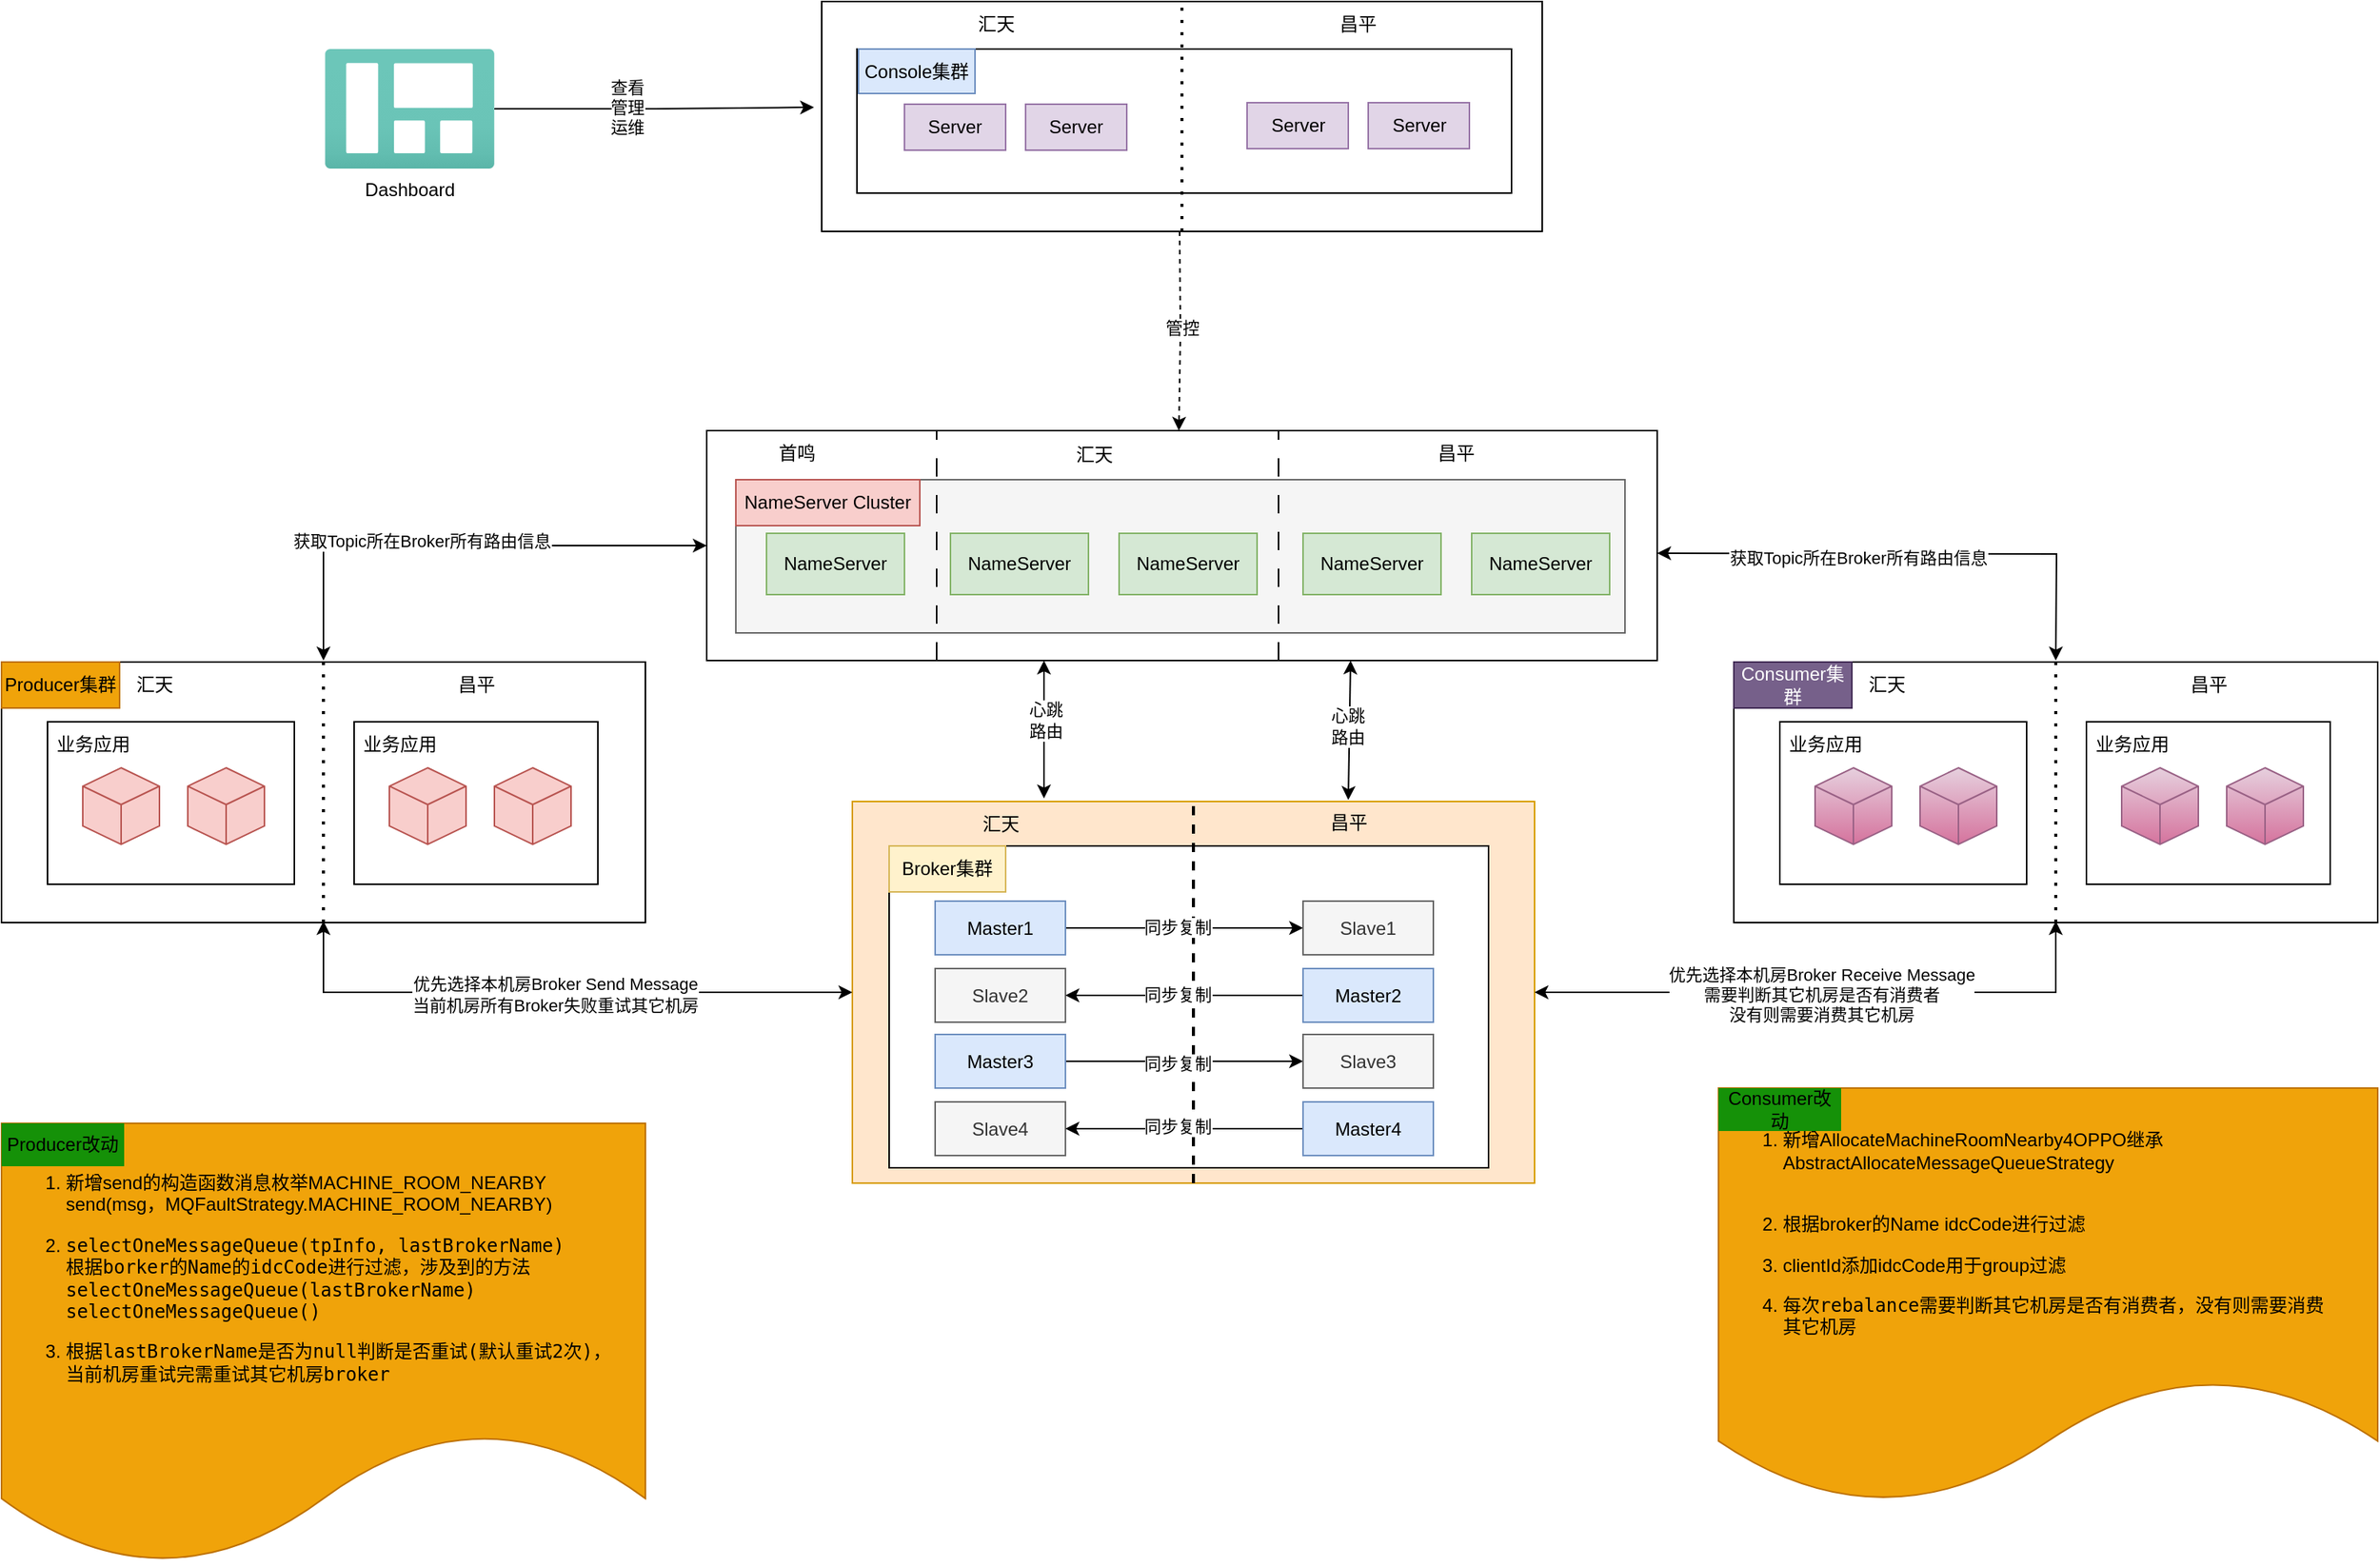 <mxfile version="24.5.2" type="github">
  <diagram name="第 1 页" id="2XR303NfXYFgoQkDeR8G">
    <mxGraphModel dx="2420" dy="1947" grid="1" gridSize="10" guides="1" tooltips="1" connect="1" arrows="1" fold="1" page="1" pageScale="1" pageWidth="827" pageHeight="1169" math="0" shadow="0">
      <root>
        <mxCell id="0" />
        <mxCell id="1" parent="0" />
        <mxCell id="_uqq0Gr17QkH30L-0Scp-60" value="" style="rounded=0;whiteSpace=wrap;html=1;" parent="1" vertex="1">
          <mxGeometry x="-340" y="211" width="420" height="170" as="geometry" />
        </mxCell>
        <mxCell id="UYfxn2uQiFY9sQeeJO1W-2" value="" style="rounded=0;whiteSpace=wrap;html=1;" parent="1" vertex="1">
          <mxGeometry x="120" y="60" width="620" height="150" as="geometry" />
        </mxCell>
        <mxCell id="UYfxn2uQiFY9sQeeJO1W-11" value="首鸣" style="text;html=1;strokeColor=none;fillColor=none;align=center;verticalAlign=middle;whiteSpace=wrap;rounded=0;" parent="1" vertex="1">
          <mxGeometry x="149" y="60" width="60" height="30" as="geometry" />
        </mxCell>
        <mxCell id="UYfxn2uQiFY9sQeeJO1W-12" value="汇天" style="text;html=1;strokeColor=none;fillColor=none;align=center;verticalAlign=middle;whiteSpace=wrap;rounded=0;" parent="1" vertex="1">
          <mxGeometry x="343" y="61" width="60" height="30" as="geometry" />
        </mxCell>
        <mxCell id="UYfxn2uQiFY9sQeeJO1W-13" value="昌平" style="text;html=1;strokeColor=none;fillColor=none;align=center;verticalAlign=middle;whiteSpace=wrap;rounded=0;" parent="1" vertex="1">
          <mxGeometry x="579" y="60" width="60" height="30" as="geometry" />
        </mxCell>
        <mxCell id="UYfxn2uQiFY9sQeeJO1W-14" value="" style="rounded=0;whiteSpace=wrap;html=1;fillColor=#f5f5f5;fontColor=#333333;strokeColor=#666666;" parent="1" vertex="1">
          <mxGeometry x="139" y="92" width="580" height="100" as="geometry" />
        </mxCell>
        <mxCell id="UYfxn2uQiFY9sQeeJO1W-15" value="NameServer" style="rounded=0;whiteSpace=wrap;html=1;fillColor=#d5e8d4;strokeColor=#82b366;" parent="1" vertex="1">
          <mxGeometry x="159" y="127" width="90" height="40" as="geometry" />
        </mxCell>
        <mxCell id="UYfxn2uQiFY9sQeeJO1W-16" value="NameServer" style="rounded=0;whiteSpace=wrap;html=1;fillColor=#d5e8d4;strokeColor=#82b366;" parent="1" vertex="1">
          <mxGeometry x="279" y="127" width="90" height="40" as="geometry" />
        </mxCell>
        <mxCell id="UYfxn2uQiFY9sQeeJO1W-17" value="NameServer" style="rounded=0;whiteSpace=wrap;html=1;fillColor=#d5e8d4;strokeColor=#82b366;" parent="1" vertex="1">
          <mxGeometry x="509" y="127" width="90" height="40" as="geometry" />
        </mxCell>
        <mxCell id="UYfxn2uQiFY9sQeeJO1W-18" value="NameServer Cluster" style="text;html=1;strokeColor=#b85450;fillColor=#f8cecc;align=center;verticalAlign=middle;whiteSpace=wrap;rounded=0;" parent="1" vertex="1">
          <mxGeometry x="139" y="92" width="120" height="30" as="geometry" />
        </mxCell>
        <mxCell id="UYfxn2uQiFY9sQeeJO1W-19" value="NameServer" style="rounded=0;whiteSpace=wrap;html=1;fillColor=#d5e8d4;strokeColor=#82b366;" parent="1" vertex="1">
          <mxGeometry x="389" y="127" width="90" height="40" as="geometry" />
        </mxCell>
        <mxCell id="UYfxn2uQiFY9sQeeJO1W-20" value="NameServer" style="rounded=0;whiteSpace=wrap;html=1;fillColor=#d5e8d4;strokeColor=#82b366;" parent="1" vertex="1">
          <mxGeometry x="619" y="127" width="90" height="40" as="geometry" />
        </mxCell>
        <mxCell id="UYfxn2uQiFY9sQeeJO1W-24" value="" style="rounded=0;whiteSpace=wrap;html=1;fillColor=#ffe6cc;strokeColor=#d79b00;" parent="1" vertex="1">
          <mxGeometry x="215" y="302" width="445" height="249" as="geometry" />
        </mxCell>
        <mxCell id="UYfxn2uQiFY9sQeeJO1W-9" value="" style="endArrow=none;dashed=1;html=1;rounded=0;dashPattern=12 12;" parent="1" edge="1">
          <mxGeometry width="50" height="50" relative="1" as="geometry">
            <mxPoint x="270" y="210" as="sourcePoint" />
            <mxPoint x="270" y="60" as="targetPoint" />
          </mxGeometry>
        </mxCell>
        <mxCell id="UYfxn2uQiFY9sQeeJO1W-7" value="" style="endArrow=none;dashed=1;html=1;rounded=0;dashPattern=12 12;" parent="1" edge="1">
          <mxGeometry width="50" height="50" relative="1" as="geometry">
            <mxPoint x="493" y="210" as="sourcePoint" />
            <mxPoint x="493" y="60" as="targetPoint" />
          </mxGeometry>
        </mxCell>
        <mxCell id="_uqq0Gr17QkH30L-0Scp-15" value="" style="rounded=0;whiteSpace=wrap;html=1;" parent="1" vertex="1">
          <mxGeometry x="239" y="331" width="391" height="210" as="geometry" />
        </mxCell>
        <mxCell id="_uqq0Gr17QkH30L-0Scp-13" value="" style="endArrow=none;dashed=1;html=1;strokeWidth=2;rounded=0;entryX=0.5;entryY=0;entryDx=0;entryDy=0;exitX=0.5;exitY=1;exitDx=0;exitDy=0;" parent="1" source="UYfxn2uQiFY9sQeeJO1W-24" target="UYfxn2uQiFY9sQeeJO1W-24" edge="1">
          <mxGeometry width="50" height="50" relative="1" as="geometry">
            <mxPoint x="329" y="372" as="sourcePoint" />
            <mxPoint x="369" y="332" as="targetPoint" />
          </mxGeometry>
        </mxCell>
        <mxCell id="UYfxn2uQiFY9sQeeJO1W-31" style="edgeStyle=orthogonalEdgeStyle;rounded=0;orthogonalLoop=1;jettySize=auto;html=1;exitX=1;exitY=0.5;exitDx=0;exitDy=0;entryX=0;entryY=0.5;entryDx=0;entryDy=0;" parent="1" source="UYfxn2uQiFY9sQeeJO1W-27" target="UYfxn2uQiFY9sQeeJO1W-28" edge="1">
          <mxGeometry relative="1" as="geometry" />
        </mxCell>
        <mxCell id="_uqq0Gr17QkH30L-0Scp-97" value="同步复制" style="edgeLabel;html=1;align=center;verticalAlign=middle;resizable=0;points=[];" parent="UYfxn2uQiFY9sQeeJO1W-31" vertex="1" connectable="0">
          <mxGeometry x="-0.061" y="1" relative="1" as="geometry">
            <mxPoint as="offset" />
          </mxGeometry>
        </mxCell>
        <mxCell id="UYfxn2uQiFY9sQeeJO1W-27" value="Master1" style="rounded=0;whiteSpace=wrap;html=1;fillColor=#dae8fc;strokeColor=#6c8ebf;" parent="1" vertex="1">
          <mxGeometry x="269" y="367" width="85" height="35" as="geometry" />
        </mxCell>
        <mxCell id="UYfxn2uQiFY9sQeeJO1W-28" value="Slave1" style="rounded=0;whiteSpace=wrap;html=1;fillColor=#f5f5f5;strokeColor=#666666;fontColor=#333333;" parent="1" vertex="1">
          <mxGeometry x="509" y="367" width="85" height="35" as="geometry" />
        </mxCell>
        <mxCell id="UYfxn2uQiFY9sQeeJO1W-29" value="Slave2" style="rounded=0;whiteSpace=wrap;html=1;fillColor=#f5f5f5;fontColor=#333333;strokeColor=#666666;" parent="1" vertex="1">
          <mxGeometry x="269" y="411" width="85" height="35" as="geometry" />
        </mxCell>
        <mxCell id="UYfxn2uQiFY9sQeeJO1W-32" value="" style="edgeStyle=orthogonalEdgeStyle;rounded=0;orthogonalLoop=1;jettySize=auto;html=1;" parent="1" source="UYfxn2uQiFY9sQeeJO1W-30" target="UYfxn2uQiFY9sQeeJO1W-29" edge="1">
          <mxGeometry relative="1" as="geometry" />
        </mxCell>
        <mxCell id="_uqq0Gr17QkH30L-0Scp-98" value="同步复制" style="edgeLabel;html=1;align=center;verticalAlign=middle;resizable=0;points=[];" parent="UYfxn2uQiFY9sQeeJO1W-32" vertex="1" connectable="0">
          <mxGeometry x="0.061" y="-1" relative="1" as="geometry">
            <mxPoint as="offset" />
          </mxGeometry>
        </mxCell>
        <mxCell id="UYfxn2uQiFY9sQeeJO1W-30" value="Master2" style="rounded=0;whiteSpace=wrap;html=1;fillColor=#dae8fc;strokeColor=#6c8ebf;" parent="1" vertex="1">
          <mxGeometry x="509" y="411" width="85" height="35" as="geometry" />
        </mxCell>
        <mxCell id="UYfxn2uQiFY9sQeeJO1W-34" value="Broker集群" style="text;html=1;strokeColor=#d6b656;fillColor=#fff2cc;align=center;verticalAlign=middle;whiteSpace=wrap;rounded=0;" parent="1" vertex="1">
          <mxGeometry x="239" y="331" width="76" height="30" as="geometry" />
        </mxCell>
        <mxCell id="_uqq0Gr17QkH30L-0Scp-16" value="汇天" style="text;html=1;align=center;verticalAlign=middle;whiteSpace=wrap;rounded=0;" parent="1" vertex="1">
          <mxGeometry x="282" y="302" width="60" height="30" as="geometry" />
        </mxCell>
        <mxCell id="_uqq0Gr17QkH30L-0Scp-17" value="昌平" style="text;html=1;align=center;verticalAlign=middle;whiteSpace=wrap;rounded=0;" parent="1" vertex="1">
          <mxGeometry x="509" y="301" width="60" height="30" as="geometry" />
        </mxCell>
        <mxCell id="_uqq0Gr17QkH30L-0Scp-27" value="" style="rounded=0;whiteSpace=wrap;html=1;" parent="1" vertex="1">
          <mxGeometry x="195" y="-220" width="470" height="150" as="geometry" />
        </mxCell>
        <mxCell id="_uqq0Gr17QkH30L-0Scp-28" value="" style="endArrow=none;dashed=1;html=1;dashPattern=1 3;strokeWidth=2;rounded=0;" parent="1" source="_uqq0Gr17QkH30L-0Scp-27" edge="1">
          <mxGeometry width="50" height="50" relative="1" as="geometry">
            <mxPoint x="385" y="-170" as="sourcePoint" />
            <mxPoint x="435" y="-220" as="targetPoint" />
          </mxGeometry>
        </mxCell>
        <mxCell id="_uqq0Gr17QkH30L-0Scp-29" value="汇天" style="text;html=1;align=center;verticalAlign=middle;whiteSpace=wrap;rounded=0;" parent="1" vertex="1">
          <mxGeometry x="279" y="-220" width="60" height="30" as="geometry" />
        </mxCell>
        <mxCell id="_uqq0Gr17QkH30L-0Scp-30" value="昌平" style="text;html=1;align=center;verticalAlign=middle;whiteSpace=wrap;rounded=0;" parent="1" vertex="1">
          <mxGeometry x="515" y="-220" width="60" height="30" as="geometry" />
        </mxCell>
        <mxCell id="_uqq0Gr17QkH30L-0Scp-31" value="" style="rounded=0;whiteSpace=wrap;html=1;" parent="1" vertex="1">
          <mxGeometry x="218" y="-189" width="427" height="94" as="geometry" />
        </mxCell>
        <mxCell id="_uqq0Gr17QkH30L-0Scp-32" value="" style="endArrow=none;dashed=1;html=1;dashPattern=1 3;strokeWidth=2;rounded=0;exitX=0.5;exitY=1;exitDx=0;exitDy=0;entryX=0.5;entryY=0;entryDx=0;entryDy=0;" parent="1" source="_uqq0Gr17QkH30L-0Scp-27" target="_uqq0Gr17QkH30L-0Scp-27" edge="1">
          <mxGeometry width="50" height="50" relative="1" as="geometry">
            <mxPoint x="375" y="-160" as="sourcePoint" />
            <mxPoint x="425" y="-210" as="targetPoint" />
          </mxGeometry>
        </mxCell>
        <mxCell id="_uqq0Gr17QkH30L-0Scp-33" value="Console集群" style="rounded=0;whiteSpace=wrap;html=1;fillColor=#dae8fc;strokeColor=#6c8ebf;" parent="1" vertex="1">
          <mxGeometry x="219" y="-189" width="76" height="29" as="geometry" />
        </mxCell>
        <mxCell id="_uqq0Gr17QkH30L-0Scp-34" value="Server" style="rounded=0;whiteSpace=wrap;html=1;fillColor=#e1d5e7;strokeColor=#9673a6;" parent="1" vertex="1">
          <mxGeometry x="249" y="-153" width="66" height="30" as="geometry" />
        </mxCell>
        <mxCell id="_uqq0Gr17QkH30L-0Scp-35" value="Server" style="rounded=0;whiteSpace=wrap;html=1;fillColor=#e1d5e7;strokeColor=#9673a6;" parent="1" vertex="1">
          <mxGeometry x="328" y="-153" width="66" height="30" as="geometry" />
        </mxCell>
        <mxCell id="_uqq0Gr17QkH30L-0Scp-36" value="Server" style="rounded=0;whiteSpace=wrap;html=1;fillColor=#e1d5e7;strokeColor=#9673a6;" parent="1" vertex="1">
          <mxGeometry x="472.5" y="-154" width="66" height="30" as="geometry" />
        </mxCell>
        <mxCell id="_uqq0Gr17QkH30L-0Scp-37" value="Server" style="rounded=0;whiteSpace=wrap;html=1;fillColor=#e1d5e7;strokeColor=#9673a6;" parent="1" vertex="1">
          <mxGeometry x="551.5" y="-154" width="66" height="30" as="geometry" />
        </mxCell>
        <mxCell id="_uqq0Gr17QkH30L-0Scp-38" style="edgeStyle=orthogonalEdgeStyle;rounded=0;orthogonalLoop=1;jettySize=auto;html=1;exitX=0.25;exitY=1;exitDx=0;exitDy=0;dashed=1;" parent="1" edge="1">
          <mxGeometry relative="1" as="geometry">
            <mxPoint x="428" y="60" as="targetPoint" />
            <mxPoint x="428.5" y="-70" as="sourcePoint" />
          </mxGeometry>
        </mxCell>
        <mxCell id="_uqq0Gr17QkH30L-0Scp-41" value="管控" style="edgeLabel;html=1;align=center;verticalAlign=middle;resizable=0;points=[];" parent="_uqq0Gr17QkH30L-0Scp-38" vertex="1" connectable="0">
          <mxGeometry x="-0.218" y="1" relative="1" as="geometry">
            <mxPoint y="12" as="offset" />
          </mxGeometry>
        </mxCell>
        <mxCell id="_uqq0Gr17QkH30L-0Scp-45" value="" style="endArrow=classic;startArrow=classic;html=1;rounded=0;" parent="1" edge="1">
          <mxGeometry width="50" height="50" relative="1" as="geometry">
            <mxPoint x="340" y="300" as="sourcePoint" />
            <mxPoint x="340" y="210" as="targetPoint" />
          </mxGeometry>
        </mxCell>
        <mxCell id="_uqq0Gr17QkH30L-0Scp-50" value="心跳&lt;br&gt;路由" style="edgeLabel;html=1;align=center;verticalAlign=middle;resizable=0;points=[];" parent="_uqq0Gr17QkH30L-0Scp-45" vertex="1" connectable="0">
          <mxGeometry x="0.15" y="-3" relative="1" as="geometry">
            <mxPoint x="-2" as="offset" />
          </mxGeometry>
        </mxCell>
        <mxCell id="_uqq0Gr17QkH30L-0Scp-48" value="" style="endArrow=classic;startArrow=classic;html=1;rounded=0;" parent="1" edge="1">
          <mxGeometry width="50" height="50" relative="1" as="geometry">
            <mxPoint x="538.5" y="301" as="sourcePoint" />
            <mxPoint x="540" y="210" as="targetPoint" />
          </mxGeometry>
        </mxCell>
        <mxCell id="_uqq0Gr17QkH30L-0Scp-51" value="心跳&lt;br&gt;路由" style="edgeLabel;html=1;align=center;verticalAlign=middle;resizable=0;points=[];" parent="_uqq0Gr17QkH30L-0Scp-48" vertex="1" connectable="0">
          <mxGeometry x="0.077" y="-1" relative="1" as="geometry">
            <mxPoint x="-3" y="1" as="offset" />
          </mxGeometry>
        </mxCell>
        <mxCell id="_uqq0Gr17QkH30L-0Scp-52" value="" style="rounded=0;whiteSpace=wrap;html=1;" parent="1" vertex="1">
          <mxGeometry x="-310" y="250" width="161" height="106" as="geometry" />
        </mxCell>
        <mxCell id="_uqq0Gr17QkH30L-0Scp-53" value="" style="html=1;shape=mxgraph.basic.isocube;isoAngle=15;fillColor=#f8cecc;strokeColor=#b85450;" parent="1" vertex="1">
          <mxGeometry x="-218.5" y="280" width="50" height="50" as="geometry" />
        </mxCell>
        <mxCell id="_uqq0Gr17QkH30L-0Scp-54" value="" style="html=1;shape=mxgraph.basic.isocube;isoAngle=15;fillColor=#f8cecc;strokeColor=#b85450;" parent="1" vertex="1">
          <mxGeometry x="-287" y="280" width="50" height="50" as="geometry" />
        </mxCell>
        <mxCell id="_uqq0Gr17QkH30L-0Scp-55" value="" style="rounded=0;whiteSpace=wrap;html=1;" parent="1" vertex="1">
          <mxGeometry x="-110" y="250" width="159" height="106" as="geometry" />
        </mxCell>
        <mxCell id="_uqq0Gr17QkH30L-0Scp-56" value="" style="html=1;shape=mxgraph.basic.isocube;isoAngle=15;fillColor=#f8cecc;strokeColor=#b85450;" parent="1" vertex="1">
          <mxGeometry x="-18.5" y="280" width="50" height="50" as="geometry" />
        </mxCell>
        <mxCell id="_uqq0Gr17QkH30L-0Scp-57" value="" style="html=1;shape=mxgraph.basic.isocube;isoAngle=15;fillColor=#f8cecc;strokeColor=#b85450;" parent="1" vertex="1">
          <mxGeometry x="-87" y="280" width="50" height="50" as="geometry" />
        </mxCell>
        <mxCell id="_uqq0Gr17QkH30L-0Scp-58" value="业务应用" style="text;html=1;strokeColor=none;fillColor=none;align=center;verticalAlign=middle;whiteSpace=wrap;rounded=0;" parent="1" vertex="1">
          <mxGeometry x="-310" y="250" width="60" height="30" as="geometry" />
        </mxCell>
        <mxCell id="_uqq0Gr17QkH30L-0Scp-59" value="业务应用" style="text;html=1;strokeColor=none;fillColor=none;align=center;verticalAlign=middle;whiteSpace=wrap;rounded=0;" parent="1" vertex="1">
          <mxGeometry x="-110" y="250" width="60" height="30" as="geometry" />
        </mxCell>
        <mxCell id="_uqq0Gr17QkH30L-0Scp-61" style="edgeStyle=orthogonalEdgeStyle;rounded=0;orthogonalLoop=1;jettySize=auto;html=1;exitX=1;exitY=0.5;exitDx=0;exitDy=0;entryX=0;entryY=0.5;entryDx=0;entryDy=0;" parent="1" source="_uqq0Gr17QkH30L-0Scp-62" target="_uqq0Gr17QkH30L-0Scp-63" edge="1">
          <mxGeometry relative="1" as="geometry" />
        </mxCell>
        <mxCell id="_uqq0Gr17QkH30L-0Scp-99" value="同步复制" style="edgeLabel;html=1;align=center;verticalAlign=middle;resizable=0;points=[];" parent="_uqq0Gr17QkH30L-0Scp-61" vertex="1" connectable="0">
          <mxGeometry x="-0.093" y="-1" relative="1" as="geometry">
            <mxPoint x="2" as="offset" />
          </mxGeometry>
        </mxCell>
        <mxCell id="_uqq0Gr17QkH30L-0Scp-62" value="Master3" style="rounded=0;whiteSpace=wrap;html=1;fillColor=#dae8fc;strokeColor=#6c8ebf;" parent="1" vertex="1">
          <mxGeometry x="269" y="454" width="85" height="35" as="geometry" />
        </mxCell>
        <mxCell id="_uqq0Gr17QkH30L-0Scp-63" value="Slave3" style="rounded=0;whiteSpace=wrap;html=1;fillColor=#f5f5f5;strokeColor=#666666;fontColor=#333333;" parent="1" vertex="1">
          <mxGeometry x="509" y="454" width="85" height="35" as="geometry" />
        </mxCell>
        <mxCell id="_uqq0Gr17QkH30L-0Scp-64" value="Slave4" style="rounded=0;whiteSpace=wrap;html=1;fillColor=#f5f5f5;fontColor=#333333;strokeColor=#666666;" parent="1" vertex="1">
          <mxGeometry x="269" y="498" width="85" height="35" as="geometry" />
        </mxCell>
        <mxCell id="_uqq0Gr17QkH30L-0Scp-65" value="" style="edgeStyle=orthogonalEdgeStyle;rounded=0;orthogonalLoop=1;jettySize=auto;html=1;" parent="1" source="_uqq0Gr17QkH30L-0Scp-66" target="_uqq0Gr17QkH30L-0Scp-64" edge="1">
          <mxGeometry relative="1" as="geometry" />
        </mxCell>
        <mxCell id="_uqq0Gr17QkH30L-0Scp-100" value="同步复制" style="edgeLabel;html=1;align=center;verticalAlign=middle;resizable=0;points=[];" parent="_uqq0Gr17QkH30L-0Scp-65" vertex="1" connectable="0">
          <mxGeometry x="0.061" y="-2" relative="1" as="geometry">
            <mxPoint as="offset" />
          </mxGeometry>
        </mxCell>
        <mxCell id="_uqq0Gr17QkH30L-0Scp-66" value="Master4" style="rounded=0;whiteSpace=wrap;html=1;fillColor=#dae8fc;strokeColor=#6c8ebf;" parent="1" vertex="1">
          <mxGeometry x="509" y="498" width="85" height="35" as="geometry" />
        </mxCell>
        <mxCell id="_uqq0Gr17QkH30L-0Scp-67" value="" style="endArrow=none;dashed=1;html=1;dashPattern=1 3;strokeWidth=2;rounded=0;exitX=0.5;exitY=1;exitDx=0;exitDy=0;entryX=0.5;entryY=0;entryDx=0;entryDy=0;" parent="1" source="_uqq0Gr17QkH30L-0Scp-60" target="_uqq0Gr17QkH30L-0Scp-60" edge="1">
          <mxGeometry width="50" height="50" relative="1" as="geometry">
            <mxPoint x="-180" y="271" as="sourcePoint" />
            <mxPoint x="-130" y="221" as="targetPoint" />
          </mxGeometry>
        </mxCell>
        <mxCell id="_uqq0Gr17QkH30L-0Scp-68" value="汇天" style="text;html=1;align=center;verticalAlign=middle;whiteSpace=wrap;rounded=0;" parent="1" vertex="1">
          <mxGeometry x="-270" y="211" width="60" height="30" as="geometry" />
        </mxCell>
        <mxCell id="_uqq0Gr17QkH30L-0Scp-69" value="昌平" style="text;html=1;align=center;verticalAlign=middle;whiteSpace=wrap;rounded=0;" parent="1" vertex="1">
          <mxGeometry x="-60.5" y="211" width="60" height="30" as="geometry" />
        </mxCell>
        <mxCell id="_uqq0Gr17QkH30L-0Scp-71" value="Producer集群" style="text;html=1;align=center;verticalAlign=middle;whiteSpace=wrap;rounded=0;fillColor=#f0a30a;strokeColor=#BD7000;fontColor=#000000;" parent="1" vertex="1">
          <mxGeometry x="-340" y="211" width="77" height="30" as="geometry" />
        </mxCell>
        <mxCell id="_uqq0Gr17QkH30L-0Scp-72" value="" style="endArrow=classic;startArrow=classic;html=1;rounded=0;entryX=0;entryY=0.5;entryDx=0;entryDy=0;edgeStyle=orthogonalEdgeStyle;" parent="1" target="UYfxn2uQiFY9sQeeJO1W-2" edge="1">
          <mxGeometry width="50" height="50" relative="1" as="geometry">
            <mxPoint x="-130" y="210" as="sourcePoint" />
            <mxPoint x="-80" y="180" as="targetPoint" />
            <Array as="points">
              <mxPoint x="-130" y="135" />
            </Array>
          </mxGeometry>
        </mxCell>
        <mxCell id="_uqq0Gr17QkH30L-0Scp-76" value="获取Topic所在Broker所有路由信息" style="edgeLabel;html=1;align=center;verticalAlign=middle;resizable=0;points=[];" parent="_uqq0Gr17QkH30L-0Scp-72" vertex="1" connectable="0">
          <mxGeometry x="-0.145" y="3" relative="1" as="geometry">
            <mxPoint as="offset" />
          </mxGeometry>
        </mxCell>
        <mxCell id="_uqq0Gr17QkH30L-0Scp-74" value="" style="endArrow=classic;startArrow=classic;html=1;rounded=0;exitX=0;exitY=0.5;exitDx=0;exitDy=0;edgeStyle=orthogonalEdgeStyle;" parent="1" source="UYfxn2uQiFY9sQeeJO1W-24" edge="1">
          <mxGeometry width="50" height="50" relative="1" as="geometry">
            <mxPoint x="-180" y="430" as="sourcePoint" />
            <mxPoint x="-130" y="380" as="targetPoint" />
            <Array as="points">
              <mxPoint x="-130" y="427" />
            </Array>
          </mxGeometry>
        </mxCell>
        <mxCell id="_uqq0Gr17QkH30L-0Scp-75" value="优先选择本机房Broker Send Message&lt;br&gt;当前机房所有Broker失败重试其它机房" style="edgeLabel;html=1;align=center;verticalAlign=middle;resizable=0;points=[];" parent="_uqq0Gr17QkH30L-0Scp-74" vertex="1" connectable="0">
          <mxGeometry x="-0.009" y="1" relative="1" as="geometry">
            <mxPoint as="offset" />
          </mxGeometry>
        </mxCell>
        <mxCell id="_uqq0Gr17QkH30L-0Scp-77" value="" style="rounded=0;whiteSpace=wrap;html=1;" parent="1" vertex="1">
          <mxGeometry x="790" y="211" width="420" height="170" as="geometry" />
        </mxCell>
        <mxCell id="_uqq0Gr17QkH30L-0Scp-78" value="" style="rounded=0;whiteSpace=wrap;html=1;" parent="1" vertex="1">
          <mxGeometry x="820" y="250" width="161" height="106" as="geometry" />
        </mxCell>
        <mxCell id="_uqq0Gr17QkH30L-0Scp-79" value="" style="html=1;shape=mxgraph.basic.isocube;isoAngle=15;fillColor=#e6d0de;strokeColor=#996185;gradientColor=#d5739d;" parent="1" vertex="1">
          <mxGeometry x="911.5" y="280" width="50" height="50" as="geometry" />
        </mxCell>
        <mxCell id="_uqq0Gr17QkH30L-0Scp-80" value="" style="html=1;shape=mxgraph.basic.isocube;isoAngle=15;fillColor=#e6d0de;strokeColor=#996185;gradientColor=#d5739d;" parent="1" vertex="1">
          <mxGeometry x="843" y="280" width="50" height="50" as="geometry" />
        </mxCell>
        <mxCell id="_uqq0Gr17QkH30L-0Scp-81" value="" style="rounded=0;whiteSpace=wrap;html=1;" parent="1" vertex="1">
          <mxGeometry x="1020" y="250" width="159" height="106" as="geometry" />
        </mxCell>
        <mxCell id="_uqq0Gr17QkH30L-0Scp-82" value="" style="html=1;shape=mxgraph.basic.isocube;isoAngle=15;fillColor=#e6d0de;strokeColor=#996185;gradientColor=#d5739d;" parent="1" vertex="1">
          <mxGeometry x="1111.5" y="280" width="50" height="50" as="geometry" />
        </mxCell>
        <mxCell id="_uqq0Gr17QkH30L-0Scp-83" value="" style="html=1;shape=mxgraph.basic.isocube;isoAngle=15;fillColor=#e6d0de;strokeColor=#996185;gradientColor=#d5739d;" parent="1" vertex="1">
          <mxGeometry x="1043" y="280" width="50" height="50" as="geometry" />
        </mxCell>
        <mxCell id="_uqq0Gr17QkH30L-0Scp-84" value="业务应用" style="text;html=1;strokeColor=none;fillColor=none;align=center;verticalAlign=middle;whiteSpace=wrap;rounded=0;" parent="1" vertex="1">
          <mxGeometry x="820" y="250" width="60" height="30" as="geometry" />
        </mxCell>
        <mxCell id="_uqq0Gr17QkH30L-0Scp-85" value="业务应用" style="text;html=1;strokeColor=none;fillColor=none;align=center;verticalAlign=middle;whiteSpace=wrap;rounded=0;" parent="1" vertex="1">
          <mxGeometry x="1020" y="250" width="60" height="30" as="geometry" />
        </mxCell>
        <mxCell id="_uqq0Gr17QkH30L-0Scp-86" value="" style="endArrow=none;dashed=1;html=1;dashPattern=1 3;strokeWidth=2;rounded=0;exitX=0.5;exitY=1;exitDx=0;exitDy=0;entryX=0.5;entryY=0;entryDx=0;entryDy=0;" parent="1" source="_uqq0Gr17QkH30L-0Scp-77" target="_uqq0Gr17QkH30L-0Scp-77" edge="1">
          <mxGeometry width="50" height="50" relative="1" as="geometry">
            <mxPoint x="950" y="271" as="sourcePoint" />
            <mxPoint x="1000" y="221" as="targetPoint" />
          </mxGeometry>
        </mxCell>
        <mxCell id="_uqq0Gr17QkH30L-0Scp-87" value="汇天" style="text;html=1;align=center;verticalAlign=middle;whiteSpace=wrap;rounded=0;" parent="1" vertex="1">
          <mxGeometry x="860" y="211" width="60" height="30" as="geometry" />
        </mxCell>
        <mxCell id="_uqq0Gr17QkH30L-0Scp-88" value="昌平" style="text;html=1;align=center;verticalAlign=middle;whiteSpace=wrap;rounded=0;" parent="1" vertex="1">
          <mxGeometry x="1069.5" y="211" width="60" height="30" as="geometry" />
        </mxCell>
        <mxCell id="_uqq0Gr17QkH30L-0Scp-89" value="Consumer集群" style="text;html=1;align=center;verticalAlign=middle;whiteSpace=wrap;rounded=0;fillColor=#76608a;strokeColor=#432D57;fontColor=#ffffff;" parent="1" vertex="1">
          <mxGeometry x="790" y="211" width="77" height="30" as="geometry" />
        </mxCell>
        <mxCell id="_uqq0Gr17QkH30L-0Scp-91" value="" style="endArrow=classic;startArrow=classic;html=1;rounded=0;edgeStyle=orthogonalEdgeStyle;" parent="1" edge="1">
          <mxGeometry width="50" height="50" relative="1" as="geometry">
            <mxPoint x="740" y="140" as="sourcePoint" />
            <mxPoint x="1000" y="210" as="targetPoint" />
          </mxGeometry>
        </mxCell>
        <mxCell id="_uqq0Gr17QkH30L-0Scp-93" value="获取Topic所在Broker所有路由信息" style="edgeLabel;html=1;align=center;verticalAlign=middle;resizable=0;points=[];" parent="_uqq0Gr17QkH30L-0Scp-91" vertex="1" connectable="0">
          <mxGeometry x="-0.21" y="-2" relative="1" as="geometry">
            <mxPoint as="offset" />
          </mxGeometry>
        </mxCell>
        <mxCell id="_uqq0Gr17QkH30L-0Scp-94" value="" style="endArrow=classic;startArrow=classic;html=1;rounded=0;exitX=1;exitY=0.5;exitDx=0;exitDy=0;edgeStyle=orthogonalEdgeStyle;" parent="1" source="UYfxn2uQiFY9sQeeJO1W-24" edge="1">
          <mxGeometry width="50" height="50" relative="1" as="geometry">
            <mxPoint x="950" y="430" as="sourcePoint" />
            <mxPoint x="1000" y="380" as="targetPoint" />
            <Array as="points">
              <mxPoint x="1000" y="427" />
            </Array>
          </mxGeometry>
        </mxCell>
        <mxCell id="_uqq0Gr17QkH30L-0Scp-95" value="优先选择本机房Broker Receive Message&lt;br&gt;需要判断其它机房是否有消费者&lt;br&gt;没有则需要消费其它机房" style="edgeLabel;html=1;align=center;verticalAlign=middle;resizable=0;points=[];" parent="_uqq0Gr17QkH30L-0Scp-94" vertex="1" connectable="0">
          <mxGeometry x="-0.036" y="-1" relative="1" as="geometry">
            <mxPoint as="offset" />
          </mxGeometry>
        </mxCell>
        <mxCell id="_uqq0Gr17QkH30L-0Scp-104" style="edgeStyle=orthogonalEdgeStyle;rounded=0;orthogonalLoop=1;jettySize=auto;html=1;" parent="1" source="_uqq0Gr17QkH30L-0Scp-103" edge="1">
          <mxGeometry relative="1" as="geometry">
            <mxPoint x="190.0" y="-151" as="targetPoint" />
          </mxGeometry>
        </mxCell>
        <mxCell id="_uqq0Gr17QkH30L-0Scp-107" value="查看&lt;br&gt;管理&lt;br&gt;运维" style="edgeLabel;html=1;align=center;verticalAlign=middle;resizable=0;points=[];" parent="_uqq0Gr17QkH30L-0Scp-104" vertex="1" connectable="0">
          <mxGeometry x="-0.172" y="1" relative="1" as="geometry">
            <mxPoint as="offset" />
          </mxGeometry>
        </mxCell>
        <mxCell id="_uqq0Gr17QkH30L-0Scp-103" value="Dashboard" style="image;aspect=fixed;html=1;points=[];align=center;fontSize=12;image=img/lib/azure2/general/Dashboard.svg;" parent="1" vertex="1">
          <mxGeometry x="-129" y="-189" width="110.5" height="78" as="geometry" />
        </mxCell>
        <mxCell id="PbEKLyiNOmeTdzCmRt0G-1" value="&lt;ol&gt;&lt;li&gt;新增send的构造函数消息枚举MACHINE_ROOM_NEARBY&lt;br&gt;send(msg，MQFaultStrategy.MACHINE_ROOM_NEARBY)&amp;nbsp;&lt;br&gt;&lt;/li&gt;&lt;li&gt;&lt;pre style=&quot;&quot;&gt;selectOneMessageQueue(tpInfo, lastBrokerName)&lt;br&gt;根据borker的Name的idcCode进行过滤，涉及到的方法&lt;br&gt;selectOneMessageQueue(lastBrokerName)&lt;br&gt;selectOneMessageQueue()&lt;/pre&gt;&lt;/li&gt;&lt;li&gt;&lt;pre style=&quot;&quot;&gt;根据lastBrokerName是否为null判断是否重试(默认重试2次)，&lt;br&gt;当前机房重试完需重试其它机房broker&lt;/pre&gt;&lt;/li&gt;&lt;/ol&gt;" style="shape=document;whiteSpace=wrap;html=1;boundedLbl=1;align=left;fillColor=#f0a30a;fontColor=#000000;strokeColor=#BD7000;" parent="1" vertex="1">
          <mxGeometry x="-340" y="512" width="420" height="288" as="geometry" />
        </mxCell>
        <mxCell id="PbEKLyiNOmeTdzCmRt0G-2" value="Producer改动" style="text;html=1;align=center;verticalAlign=middle;whiteSpace=wrap;rounded=0;fillColor=#159108;" parent="1" vertex="1">
          <mxGeometry x="-340" y="512" width="80" height="28" as="geometry" />
        </mxCell>
        <mxCell id="PbEKLyiNOmeTdzCmRt0G-4" value="&lt;ol&gt;&lt;li&gt;新增AllocateMachineRoomNearby4OPPO继承AbstractAllocateMessageQueueStrategy&lt;br&gt;&amp;nbsp;&lt;br&gt;&lt;/li&gt;&lt;li&gt;&lt;pre style=&quot;&quot;&gt;&lt;font face=&quot;Helvetica&quot;&gt;&lt;span style=&quot;white-space: normal;&quot;&gt;根据broker的Name idcCode进行过滤&lt;/span&gt;&lt;/font&gt;&lt;/pre&gt;&lt;/li&gt;&lt;li&gt;&lt;pre style=&quot;&quot;&gt;&lt;font face=&quot;Helvetica&quot;&gt;&lt;span style=&quot;white-space: normal;&quot;&gt;clientId添加idcCode用于group过滤&lt;/span&gt;&lt;/font&gt;&lt;/pre&gt;&lt;/li&gt;&lt;li&gt;&lt;pre style=&quot;&quot;&gt;每次rebalance需要判断其它机房是否有消费者，没有则需要消费&lt;br&gt;其它机房&lt;/pre&gt;&lt;/li&gt;&lt;/ol&gt;" style="shape=document;whiteSpace=wrap;html=1;boundedLbl=1;align=left;fillColor=#f0a30a;fontColor=#000000;strokeColor=#BD7000;" parent="1" vertex="1">
          <mxGeometry x="780" y="489" width="430" height="271" as="geometry" />
        </mxCell>
        <mxCell id="PbEKLyiNOmeTdzCmRt0G-5" value="Consumer改动" style="text;html=1;align=center;verticalAlign=middle;whiteSpace=wrap;rounded=0;fillColor=#159108;" parent="1" vertex="1">
          <mxGeometry x="780" y="489" width="80" height="28" as="geometry" />
        </mxCell>
      </root>
    </mxGraphModel>
  </diagram>
</mxfile>
